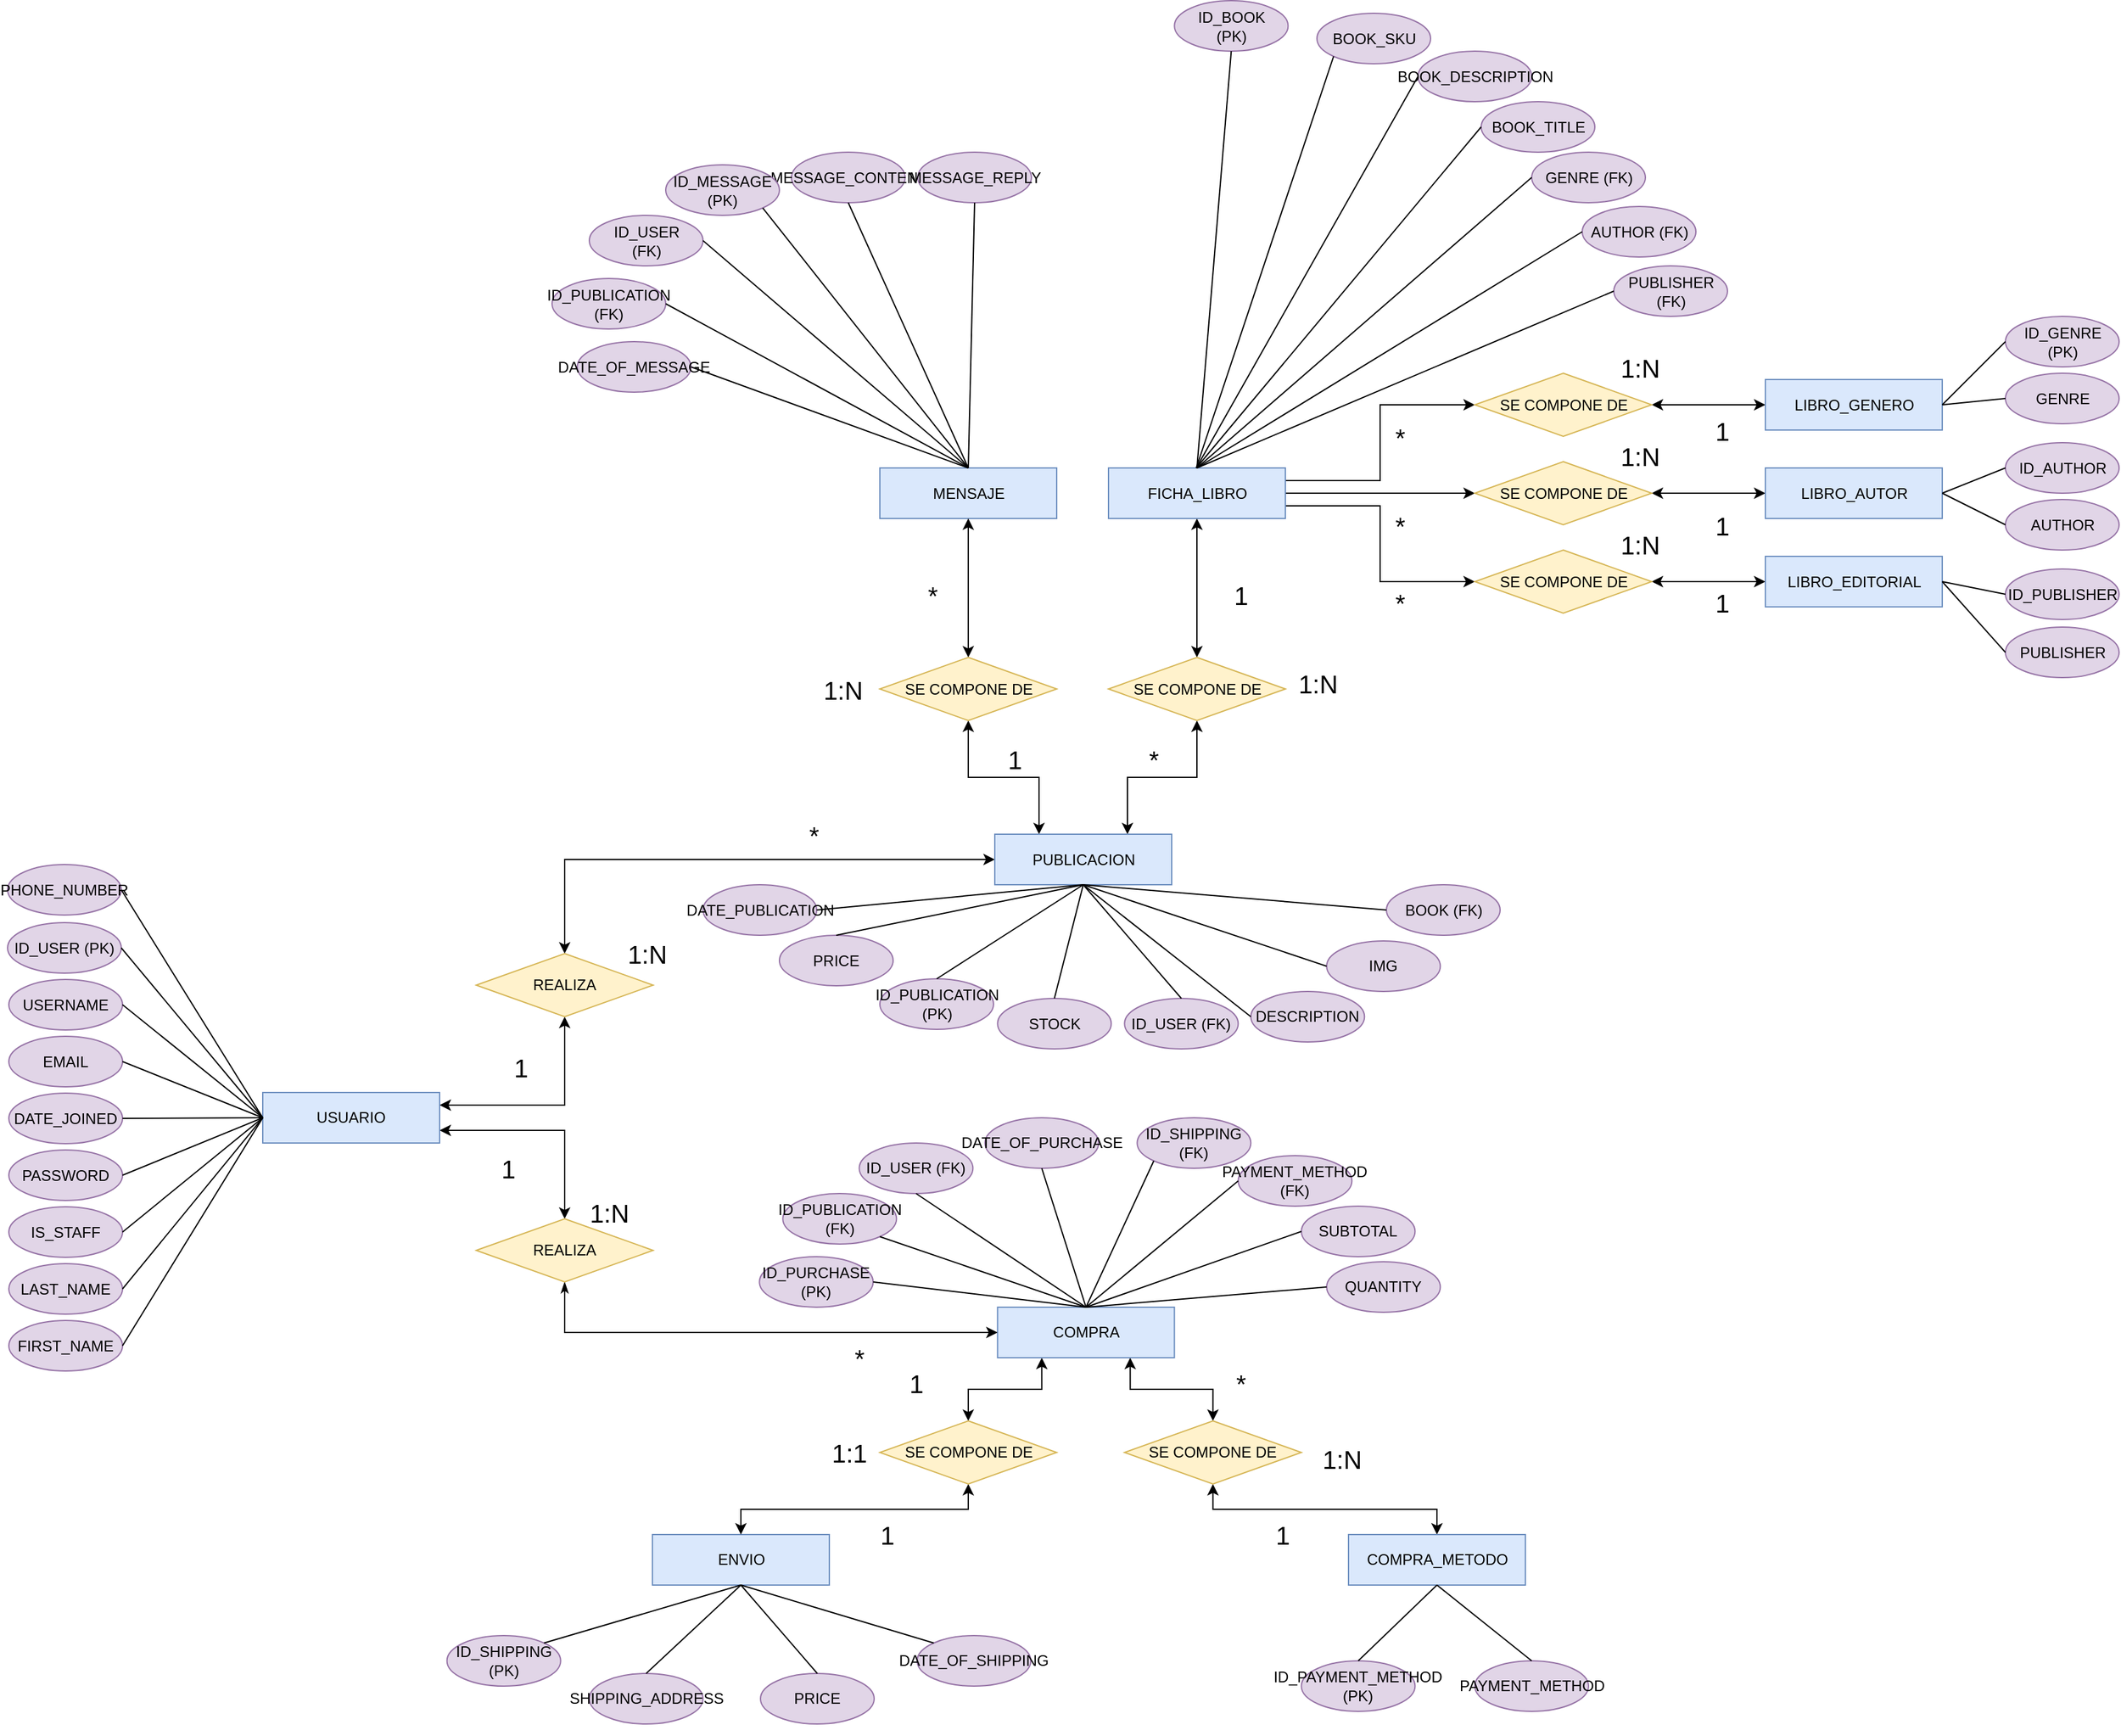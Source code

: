 <mxfile version="22.0.4" type="device">
  <diagram id="R2lEEEUBdFMjLlhIrx00" name="Page-1">
    <mxGraphModel dx="1434" dy="1868" grid="1" gridSize="10" guides="1" tooltips="1" connect="1" arrows="1" fold="1" page="1" pageScale="1" pageWidth="850" pageHeight="1100" math="0" shadow="0" extFonts="Permanent Marker^https://fonts.googleapis.com/css?family=Permanent+Marker">
      <root>
        <mxCell id="0" />
        <mxCell id="1" parent="0" />
        <mxCell id="v8aYDQcuzWpAuii8lj9a-3" style="rounded=0;orthogonalLoop=1;jettySize=auto;html=1;exitX=1;exitY=0.25;exitDx=0;exitDy=0;entryX=0.5;entryY=1;entryDx=0;entryDy=0;edgeStyle=orthogonalEdgeStyle;startArrow=classic;startFill=1;" parent="1" source="RILJoQEWwzmWJmmzdWhP-11" target="RILJoQEWwzmWJmmzdWhP-18" edge="1">
          <mxGeometry relative="1" as="geometry" />
        </mxCell>
        <mxCell id="v8aYDQcuzWpAuii8lj9a-4" style="edgeStyle=orthogonalEdgeStyle;rounded=0;orthogonalLoop=1;jettySize=auto;html=1;exitX=1;exitY=0.75;exitDx=0;exitDy=0;entryX=0.5;entryY=0;entryDx=0;entryDy=0;startArrow=classic;startFill=1;" parent="1" source="RILJoQEWwzmWJmmzdWhP-11" target="v8aYDQcuzWpAuii8lj9a-1" edge="1">
          <mxGeometry relative="1" as="geometry" />
        </mxCell>
        <mxCell id="RILJoQEWwzmWJmmzdWhP-11" value="USUARIO" style="rounded=0;whiteSpace=wrap;html=1;fillColor=#dae8fc;strokeColor=#6c8ebf;" parent="1" vertex="1">
          <mxGeometry x="231" y="360" width="140" height="40" as="geometry" />
        </mxCell>
        <mxCell id="v8aYDQcuzWpAuii8lj9a-5" style="edgeStyle=orthogonalEdgeStyle;orthogonalLoop=1;jettySize=auto;html=1;exitX=0.5;exitY=0;exitDx=0;exitDy=0;entryX=0;entryY=0.5;entryDx=0;entryDy=0;startArrow=classic;startFill=1;strokeColor=default;rounded=0;" parent="1" source="RILJoQEWwzmWJmmzdWhP-18" target="I1S-UfA_8mbZQqfXlzqB-15" edge="1">
          <mxGeometry relative="1" as="geometry" />
        </mxCell>
        <mxCell id="RILJoQEWwzmWJmmzdWhP-18" value="REALIZA" style="rhombus;whiteSpace=wrap;html=1;fillColor=#fff2cc;strokeColor=#d6b656;" parent="1" vertex="1">
          <mxGeometry x="400" y="250" width="140" height="50" as="geometry" />
        </mxCell>
        <mxCell id="RILJoQEWwzmWJmmzdWhP-20" value="ID_USER (PK)" style="ellipse;whiteSpace=wrap;html=1;fillColor=#e1d5e7;strokeColor=#9673a6;" parent="1" vertex="1">
          <mxGeometry x="29" y="225.5" width="90" height="40" as="geometry" />
        </mxCell>
        <mxCell id="RILJoQEWwzmWJmmzdWhP-22" value="USERNAME" style="ellipse;whiteSpace=wrap;html=1;fillColor=#e1d5e7;strokeColor=#9673a6;" parent="1" vertex="1">
          <mxGeometry x="30" y="270.5" width="90" height="40" as="geometry" />
        </mxCell>
        <mxCell id="I1S-UfA_8mbZQqfXlzqB-1" value="EMAIL" style="ellipse;whiteSpace=wrap;html=1;fillColor=#e1d5e7;strokeColor=#9673a6;" parent="1" vertex="1">
          <mxGeometry x="30" y="315.5" width="90" height="40" as="geometry" />
        </mxCell>
        <mxCell id="I1S-UfA_8mbZQqfXlzqB-2" value="PASSWORD" style="ellipse;whiteSpace=wrap;html=1;fillColor=#e1d5e7;strokeColor=#9673a6;" parent="1" vertex="1">
          <mxGeometry x="30" y="405.5" width="90" height="40" as="geometry" />
        </mxCell>
        <mxCell id="I1S-UfA_8mbZQqfXlzqB-3" value="FIRST_NAME" style="ellipse;whiteSpace=wrap;html=1;fillColor=#e1d5e7;strokeColor=#9673a6;" parent="1" vertex="1">
          <mxGeometry x="30" y="540.5" width="90" height="40" as="geometry" />
        </mxCell>
        <mxCell id="I1S-UfA_8mbZQqfXlzqB-4" value="LAST_NAME" style="ellipse;whiteSpace=wrap;html=1;fillColor=#e1d5e7;strokeColor=#9673a6;" parent="1" vertex="1">
          <mxGeometry x="30" y="495.5" width="90" height="40" as="geometry" />
        </mxCell>
        <mxCell id="I1S-UfA_8mbZQqfXlzqB-5" value="IS_STAFF" style="ellipse;whiteSpace=wrap;html=1;fillColor=#e1d5e7;strokeColor=#9673a6;" parent="1" vertex="1">
          <mxGeometry x="30" y="450.5" width="90" height="40" as="geometry" />
        </mxCell>
        <mxCell id="I1S-UfA_8mbZQqfXlzqB-6" value="DATE_JOINED" style="ellipse;whiteSpace=wrap;html=1;fillColor=#e1d5e7;strokeColor=#9673a6;" parent="1" vertex="1">
          <mxGeometry x="30" y="360.5" width="90" height="40" as="geometry" />
        </mxCell>
        <mxCell id="I1S-UfA_8mbZQqfXlzqB-7" value="" style="endArrow=none;html=1;rounded=0;exitX=1;exitY=0.5;exitDx=0;exitDy=0;" parent="1" source="RILJoQEWwzmWJmmzdWhP-20" edge="1">
          <mxGeometry width="50" height="50" relative="1" as="geometry">
            <mxPoint x="181" y="430" as="sourcePoint" />
            <mxPoint x="231" y="380" as="targetPoint" />
          </mxGeometry>
        </mxCell>
        <mxCell id="I1S-UfA_8mbZQqfXlzqB-8" value="" style="endArrow=none;html=1;rounded=0;exitX=1;exitY=0.5;exitDx=0;exitDy=0;entryX=0;entryY=0.5;entryDx=0;entryDy=0;" parent="1" source="RILJoQEWwzmWJmmzdWhP-22" target="RILJoQEWwzmWJmmzdWhP-11" edge="1">
          <mxGeometry width="50" height="50" relative="1" as="geometry">
            <mxPoint x="130" y="240" as="sourcePoint" />
            <mxPoint x="241" y="390" as="targetPoint" />
          </mxGeometry>
        </mxCell>
        <mxCell id="I1S-UfA_8mbZQqfXlzqB-9" value="" style="endArrow=none;html=1;rounded=0;exitX=1;exitY=0.5;exitDx=0;exitDy=0;entryX=0;entryY=0.5;entryDx=0;entryDy=0;" parent="1" source="I1S-UfA_8mbZQqfXlzqB-1" target="RILJoQEWwzmWJmmzdWhP-11" edge="1">
          <mxGeometry width="50" height="50" relative="1" as="geometry">
            <mxPoint x="140" y="250" as="sourcePoint" />
            <mxPoint x="251" y="400" as="targetPoint" />
          </mxGeometry>
        </mxCell>
        <mxCell id="I1S-UfA_8mbZQqfXlzqB-10" value="" style="endArrow=none;html=1;rounded=0;exitX=1;exitY=0.5;exitDx=0;exitDy=0;entryX=0;entryY=0.5;entryDx=0;entryDy=0;" parent="1" source="I1S-UfA_8mbZQqfXlzqB-6" target="RILJoQEWwzmWJmmzdWhP-11" edge="1">
          <mxGeometry width="50" height="50" relative="1" as="geometry">
            <mxPoint x="150" y="260" as="sourcePoint" />
            <mxPoint x="261" y="410" as="targetPoint" />
          </mxGeometry>
        </mxCell>
        <mxCell id="I1S-UfA_8mbZQqfXlzqB-11" value="" style="endArrow=none;html=1;rounded=0;exitX=1;exitY=0.5;exitDx=0;exitDy=0;entryX=0;entryY=0.5;entryDx=0;entryDy=0;" parent="1" source="I1S-UfA_8mbZQqfXlzqB-2" target="RILJoQEWwzmWJmmzdWhP-11" edge="1">
          <mxGeometry width="50" height="50" relative="1" as="geometry">
            <mxPoint x="160" y="270" as="sourcePoint" />
            <mxPoint x="271" y="420" as="targetPoint" />
          </mxGeometry>
        </mxCell>
        <mxCell id="I1S-UfA_8mbZQqfXlzqB-12" value="" style="endArrow=none;html=1;rounded=0;exitX=1;exitY=0.5;exitDx=0;exitDy=0;entryX=0;entryY=0.5;entryDx=0;entryDy=0;" parent="1" source="I1S-UfA_8mbZQqfXlzqB-5" target="RILJoQEWwzmWJmmzdWhP-11" edge="1">
          <mxGeometry width="50" height="50" relative="1" as="geometry">
            <mxPoint x="170" y="280" as="sourcePoint" />
            <mxPoint x="281" y="430" as="targetPoint" />
          </mxGeometry>
        </mxCell>
        <mxCell id="I1S-UfA_8mbZQqfXlzqB-13" value="" style="endArrow=none;html=1;rounded=0;exitX=1;exitY=0.5;exitDx=0;exitDy=0;entryX=0;entryY=0.5;entryDx=0;entryDy=0;" parent="1" source="I1S-UfA_8mbZQqfXlzqB-4" target="RILJoQEWwzmWJmmzdWhP-11" edge="1">
          <mxGeometry width="50" height="50" relative="1" as="geometry">
            <mxPoint x="180" y="290" as="sourcePoint" />
            <mxPoint x="291" y="440" as="targetPoint" />
          </mxGeometry>
        </mxCell>
        <mxCell id="I1S-UfA_8mbZQqfXlzqB-14" value="" style="endArrow=none;html=1;rounded=0;exitX=1;exitY=0.5;exitDx=0;exitDy=0;entryX=0;entryY=0.5;entryDx=0;entryDy=0;" parent="1" source="I1S-UfA_8mbZQqfXlzqB-3" target="RILJoQEWwzmWJmmzdWhP-11" edge="1">
          <mxGeometry width="50" height="50" relative="1" as="geometry">
            <mxPoint x="190" y="300" as="sourcePoint" />
            <mxPoint x="301" y="450" as="targetPoint" />
          </mxGeometry>
        </mxCell>
        <mxCell id="v8aYDQcuzWpAuii8lj9a-11" style="edgeStyle=orthogonalEdgeStyle;rounded=0;orthogonalLoop=1;jettySize=auto;html=1;exitX=0.25;exitY=0;exitDx=0;exitDy=0;entryX=0.5;entryY=1;entryDx=0;entryDy=0;startArrow=classic;startFill=1;" parent="1" source="I1S-UfA_8mbZQqfXlzqB-15" target="I1S-UfA_8mbZQqfXlzqB-38" edge="1">
          <mxGeometry relative="1" as="geometry" />
        </mxCell>
        <mxCell id="v8aYDQcuzWpAuii8lj9a-12" style="edgeStyle=orthogonalEdgeStyle;rounded=0;orthogonalLoop=1;jettySize=auto;html=1;exitX=0.75;exitY=0;exitDx=0;exitDy=0;entryX=0.5;entryY=1;entryDx=0;entryDy=0;endArrow=classic;endFill=1;startArrow=classic;startFill=1;" parent="1" source="I1S-UfA_8mbZQqfXlzqB-15" target="v8aYDQcuzWpAuii8lj9a-10" edge="1">
          <mxGeometry relative="1" as="geometry" />
        </mxCell>
        <mxCell id="I1S-UfA_8mbZQqfXlzqB-15" value="PUBLICACION" style="rounded=0;whiteSpace=wrap;html=1;fillColor=#dae8fc;strokeColor=#6c8ebf;" parent="1" vertex="1">
          <mxGeometry x="810.5" y="155.5" width="140" height="40" as="geometry" />
        </mxCell>
        <mxCell id="I1S-UfA_8mbZQqfXlzqB-16" value="ID_PUBLICATION (PK)" style="ellipse;whiteSpace=wrap;html=1;fillColor=#e1d5e7;strokeColor=#9673a6;" parent="1" vertex="1">
          <mxGeometry x="719.5" y="270" width="90" height="40" as="geometry" />
        </mxCell>
        <mxCell id="I1S-UfA_8mbZQqfXlzqB-17" value="BOOK_DESCRIPTION" style="ellipse;whiteSpace=wrap;html=1;fillColor=#e1d5e7;strokeColor=#9673a6;" parent="1" vertex="1">
          <mxGeometry x="1145.5" y="-464.5" width="90" height="40" as="geometry" />
        </mxCell>
        <mxCell id="I1S-UfA_8mbZQqfXlzqB-21" value="DESCRIPTION" style="ellipse;whiteSpace=wrap;html=1;fillColor=#e1d5e7;strokeColor=#9673a6;" parent="1" vertex="1">
          <mxGeometry x="1013.18" y="280" width="90" height="40" as="geometry" />
        </mxCell>
        <mxCell id="I1S-UfA_8mbZQqfXlzqB-22" value="BOOK_TITLE" style="ellipse;whiteSpace=wrap;html=1;fillColor=#e1d5e7;strokeColor=#9673a6;" parent="1" vertex="1">
          <mxGeometry x="1195.5" y="-424.5" width="90" height="40" as="geometry" />
        </mxCell>
        <mxCell id="I1S-UfA_8mbZQqfXlzqB-24" value="DATE_PUBLICATION" style="ellipse;whiteSpace=wrap;html=1;fillColor=#e1d5e7;strokeColor=#9673a6;" parent="1" vertex="1">
          <mxGeometry x="579.5" y="195.5" width="90" height="40" as="geometry" />
        </mxCell>
        <mxCell id="I1S-UfA_8mbZQqfXlzqB-25" value="PRICE" style="ellipse;whiteSpace=wrap;html=1;fillColor=#e1d5e7;strokeColor=#9673a6;" parent="1" vertex="1">
          <mxGeometry x="640" y="235.5" width="90" height="40" as="geometry" />
        </mxCell>
        <mxCell id="I1S-UfA_8mbZQqfXlzqB-28" value="ID_USER (FK)" style="ellipse;whiteSpace=wrap;html=1;fillColor=#e1d5e7;strokeColor=#9673a6;" parent="1" vertex="1">
          <mxGeometry x="913.18" y="285.5" width="90" height="40" as="geometry" />
        </mxCell>
        <mxCell id="I1S-UfA_8mbZQqfXlzqB-30" value="MENSAJE" style="rounded=0;whiteSpace=wrap;html=1;fillColor=#dae8fc;strokeColor=#6c8ebf;" parent="1" vertex="1">
          <mxGeometry x="719.5" y="-134.5" width="140" height="40" as="geometry" />
        </mxCell>
        <mxCell id="I1S-UfA_8mbZQqfXlzqB-31" value="ID_PUBLICATION (FK)" style="ellipse;whiteSpace=wrap;html=1;fillColor=#e1d5e7;strokeColor=#9673a6;" parent="1" vertex="1">
          <mxGeometry x="460" y="-284.5" width="90" height="40" as="geometry" />
        </mxCell>
        <mxCell id="I1S-UfA_8mbZQqfXlzqB-33" value="MESSAGE_CONTENT" style="ellipse;whiteSpace=wrap;html=1;fillColor=#e1d5e7;strokeColor=#9673a6;" parent="1" vertex="1">
          <mxGeometry x="649.5" y="-384.5" width="90" height="40" as="geometry" />
        </mxCell>
        <mxCell id="I1S-UfA_8mbZQqfXlzqB-34" value="DATE_OF_MESSAGE" style="ellipse;whiteSpace=wrap;html=1;fillColor=#e1d5e7;strokeColor=#9673a6;" parent="1" vertex="1">
          <mxGeometry x="480" y="-234.5" width="90" height="40" as="geometry" />
        </mxCell>
        <mxCell id="I1S-UfA_8mbZQqfXlzqB-35" value="MESSAGE_REPLY" style="ellipse;whiteSpace=wrap;html=1;fillColor=#e1d5e7;strokeColor=#9673a6;" parent="1" vertex="1">
          <mxGeometry x="749.5" y="-384.5" width="90" height="40" as="geometry" />
        </mxCell>
        <mxCell id="v8aYDQcuzWpAuii8lj9a-14" style="edgeStyle=orthogonalEdgeStyle;rounded=0;orthogonalLoop=1;jettySize=auto;html=1;exitX=0.5;exitY=0;exitDx=0;exitDy=0;entryX=0.5;entryY=1;entryDx=0;entryDy=0;startArrow=classic;startFill=1;" parent="1" source="I1S-UfA_8mbZQqfXlzqB-38" target="I1S-UfA_8mbZQqfXlzqB-30" edge="1">
          <mxGeometry relative="1" as="geometry" />
        </mxCell>
        <mxCell id="I1S-UfA_8mbZQqfXlzqB-38" value="SE COMPONE DE" style="rhombus;whiteSpace=wrap;html=1;fillColor=#fff2cc;strokeColor=#d6b656;" parent="1" vertex="1">
          <mxGeometry x="719.5" y="15.5" width="140" height="50" as="geometry" />
        </mxCell>
        <mxCell id="I1S-UfA_8mbZQqfXlzqB-42" value="&lt;font style=&quot;font-size: 20px;&quot;&gt;1&lt;/font&gt;" style="text;html=1;align=center;verticalAlign=middle;resizable=0;points=[];autosize=1;strokeColor=none;fillColor=none;" parent="1" vertex="1">
          <mxGeometry x="410" y="400" width="30" height="40" as="geometry" />
        </mxCell>
        <mxCell id="z2t-uiW_qvNyzI8gylco-3" style="edgeStyle=orthogonalEdgeStyle;rounded=0;orthogonalLoop=1;jettySize=auto;html=1;exitX=0.25;exitY=1;exitDx=0;exitDy=0;entryX=0.5;entryY=0;entryDx=0;entryDy=0;startArrow=classic;startFill=1;" parent="1" source="I1S-UfA_8mbZQqfXlzqB-56" target="I1S-UfA_8mbZQqfXlzqB-99" edge="1">
          <mxGeometry relative="1" as="geometry" />
        </mxCell>
        <mxCell id="z2t-uiW_qvNyzI8gylco-6" style="edgeStyle=orthogonalEdgeStyle;rounded=0;orthogonalLoop=1;jettySize=auto;html=1;exitX=0.75;exitY=1;exitDx=0;exitDy=0;entryX=0.5;entryY=0;entryDx=0;entryDy=0;startArrow=classic;startFill=1;" parent="1" source="I1S-UfA_8mbZQqfXlzqB-56" target="z2t-uiW_qvNyzI8gylco-4" edge="1">
          <mxGeometry relative="1" as="geometry" />
        </mxCell>
        <mxCell id="I1S-UfA_8mbZQqfXlzqB-56" value="COMPRA" style="rounded=0;whiteSpace=wrap;html=1;fillColor=#dae8fc;strokeColor=#6c8ebf;" parent="1" vertex="1">
          <mxGeometry x="812.68" y="530" width="140" height="40" as="geometry" />
        </mxCell>
        <mxCell id="I1S-UfA_8mbZQqfXlzqB-71" value="&lt;font style=&quot;font-size: 20px;&quot;&gt;*&lt;/font&gt;" style="text;html=1;align=center;verticalAlign=middle;resizable=0;points=[];autosize=1;strokeColor=none;fillColor=none;" parent="1" vertex="1">
          <mxGeometry x="651.5" y="135.5" width="30" height="40" as="geometry" />
        </mxCell>
        <mxCell id="I1S-UfA_8mbZQqfXlzqB-74" value="" style="endArrow=none;html=1;rounded=0;entryX=1;entryY=0.5;entryDx=0;entryDy=0;" parent="1" target="I1S-UfA_8mbZQqfXlzqB-24" edge="1">
          <mxGeometry width="50" height="50" relative="1" as="geometry">
            <mxPoint x="880.5" y="195.5" as="sourcePoint" />
            <mxPoint x="710.5" y="305.5" as="targetPoint" />
          </mxGeometry>
        </mxCell>
        <mxCell id="I1S-UfA_8mbZQqfXlzqB-78" value="" style="endArrow=none;html=1;rounded=0;entryX=0.5;entryY=0;entryDx=0;entryDy=0;exitX=0.5;exitY=1;exitDx=0;exitDy=0;" parent="1" source="I1S-UfA_8mbZQqfXlzqB-15" target="I1S-UfA_8mbZQqfXlzqB-16" edge="1">
          <mxGeometry width="50" height="50" relative="1" as="geometry">
            <mxPoint x="890.5" y="205.5" as="sourcePoint" />
            <mxPoint x="745.5" y="445.5" as="targetPoint" />
          </mxGeometry>
        </mxCell>
        <mxCell id="I1S-UfA_8mbZQqfXlzqB-79" value="" style="endArrow=none;html=1;rounded=0;entryX=0.5;entryY=0;entryDx=0;entryDy=0;exitX=0.5;exitY=1;exitDx=0;exitDy=0;" parent="1" source="I1S-UfA_8mbZQqfXlzqB-15" target="I1S-UfA_8mbZQqfXlzqB-28" edge="1">
          <mxGeometry width="50" height="50" relative="1" as="geometry">
            <mxPoint x="890.5" y="205.5" as="sourcePoint" />
            <mxPoint x="845.5" y="465.5" as="targetPoint" />
          </mxGeometry>
        </mxCell>
        <mxCell id="I1S-UfA_8mbZQqfXlzqB-84" value="" style="endArrow=none;html=1;rounded=0;entryX=0;entryY=0.5;entryDx=0;entryDy=0;exitX=0.5;exitY=1;exitDx=0;exitDy=0;" parent="1" source="I1S-UfA_8mbZQqfXlzqB-15" target="I1S-UfA_8mbZQqfXlzqB-21" edge="1">
          <mxGeometry width="50" height="50" relative="1" as="geometry">
            <mxPoint x="890.5" y="205.5" as="sourcePoint" />
            <mxPoint x="1020.5" y="280.5" as="targetPoint" />
          </mxGeometry>
        </mxCell>
        <mxCell id="I1S-UfA_8mbZQqfXlzqB-85" value="ID_PUBLICATION (FK)" style="ellipse;whiteSpace=wrap;html=1;fillColor=#e1d5e7;strokeColor=#9673a6;" parent="1" vertex="1">
          <mxGeometry x="642.68" y="440" width="90" height="40" as="geometry" />
        </mxCell>
        <mxCell id="I1S-UfA_8mbZQqfXlzqB-86" value="ID_PURCHASE (PK)" style="ellipse;whiteSpace=wrap;html=1;fillColor=#e1d5e7;strokeColor=#9673a6;" parent="1" vertex="1">
          <mxGeometry x="624.18" y="490" width="90" height="40" as="geometry" />
        </mxCell>
        <mxCell id="I1S-UfA_8mbZQqfXlzqB-87" value="DATE_OF_PURCHASE" style="ellipse;whiteSpace=wrap;html=1;fillColor=#e1d5e7;strokeColor=#9673a6;" parent="1" vertex="1">
          <mxGeometry x="802.68" y="380" width="90" height="40" as="geometry" />
        </mxCell>
        <mxCell id="I1S-UfA_8mbZQqfXlzqB-88" value="ID_USER (FK)" style="ellipse;whiteSpace=wrap;html=1;fillColor=#e1d5e7;strokeColor=#9673a6;" parent="1" vertex="1">
          <mxGeometry x="703.18" y="400" width="90" height="40" as="geometry" />
        </mxCell>
        <mxCell id="I1S-UfA_8mbZQqfXlzqB-91" value="ID_SHIPPING&lt;br&gt;(FK)" style="ellipse;whiteSpace=wrap;html=1;fillColor=#e1d5e7;strokeColor=#9673a6;" parent="1" vertex="1">
          <mxGeometry x="923.18" y="380" width="90" height="40" as="geometry" />
        </mxCell>
        <mxCell id="I1S-UfA_8mbZQqfXlzqB-93" value="ENVIO" style="rounded=0;whiteSpace=wrap;html=1;fillColor=#dae8fc;strokeColor=#6c8ebf;" parent="1" vertex="1">
          <mxGeometry x="539.5" y="710" width="140" height="40" as="geometry" />
        </mxCell>
        <mxCell id="I1S-UfA_8mbZQqfXlzqB-94" value="ID_SHIPPING (PK)" style="ellipse;whiteSpace=wrap;html=1;fillColor=#e1d5e7;strokeColor=#9673a6;" parent="1" vertex="1">
          <mxGeometry x="376.82" y="790" width="90" height="40" as="geometry" />
        </mxCell>
        <mxCell id="I1S-UfA_8mbZQqfXlzqB-96" value="SHIPPING_ADDRESS" style="ellipse;whiteSpace=wrap;html=1;fillColor=#e1d5e7;strokeColor=#9673a6;" parent="1" vertex="1">
          <mxGeometry x="489.5" y="820" width="90" height="40" as="geometry" />
        </mxCell>
        <mxCell id="I1S-UfA_8mbZQqfXlzqB-97" value="PRICE" style="ellipse;whiteSpace=wrap;html=1;fillColor=#e1d5e7;strokeColor=#9673a6;" parent="1" vertex="1">
          <mxGeometry x="625" y="820" width="90" height="40" as="geometry" />
        </mxCell>
        <mxCell id="I1S-UfA_8mbZQqfXlzqB-98" style="edgeStyle=orthogonalEdgeStyle;rounded=0;orthogonalLoop=1;jettySize=auto;html=1;exitX=0.5;exitY=1;exitDx=0;exitDy=0;" parent="1" source="I1S-UfA_8mbZQqfXlzqB-96" target="I1S-UfA_8mbZQqfXlzqB-96" edge="1">
          <mxGeometry relative="1" as="geometry" />
        </mxCell>
        <mxCell id="z2t-uiW_qvNyzI8gylco-8" style="edgeStyle=orthogonalEdgeStyle;rounded=0;orthogonalLoop=1;jettySize=auto;html=1;exitX=0.5;exitY=1;exitDx=0;exitDy=0;entryX=0.5;entryY=0;entryDx=0;entryDy=0;startArrow=classic;startFill=1;" parent="1" source="I1S-UfA_8mbZQqfXlzqB-99" target="I1S-UfA_8mbZQqfXlzqB-93" edge="1">
          <mxGeometry relative="1" as="geometry" />
        </mxCell>
        <mxCell id="I1S-UfA_8mbZQqfXlzqB-99" value="SE COMPONE DE" style="rhombus;whiteSpace=wrap;html=1;fillColor=#fff2cc;strokeColor=#d6b656;" parent="1" vertex="1">
          <mxGeometry x="719.5" y="620" width="140" height="50" as="geometry" />
        </mxCell>
        <mxCell id="I1S-UfA_8mbZQqfXlzqB-106" value="&lt;font style=&quot;font-size: 20px;&quot;&gt;*&lt;/font&gt;" style="text;html=1;align=center;verticalAlign=middle;resizable=0;points=[];autosize=1;strokeColor=none;fillColor=none;" parent="1" vertex="1">
          <mxGeometry x="687.68" y="550" width="30" height="40" as="geometry" />
        </mxCell>
        <mxCell id="I1S-UfA_8mbZQqfXlzqB-107" value="&lt;font style=&quot;font-size: 20px;&quot;&gt;1&lt;/font&gt;" style="text;html=1;align=center;verticalAlign=middle;resizable=0;points=[];autosize=1;strokeColor=none;fillColor=none;" parent="1" vertex="1">
          <mxGeometry x="733.18" y="570" width="30" height="40" as="geometry" />
        </mxCell>
        <mxCell id="I1S-UfA_8mbZQqfXlzqB-108" value="&lt;font style=&quot;font-size: 20px;&quot;&gt;1&lt;/font&gt;" style="text;html=1;align=center;verticalAlign=middle;resizable=0;points=[];autosize=1;strokeColor=none;fillColor=none;" parent="1" vertex="1">
          <mxGeometry x="709.5" y="690" width="30" height="40" as="geometry" />
        </mxCell>
        <mxCell id="I1S-UfA_8mbZQqfXlzqB-109" value="" style="endArrow=none;html=1;rounded=0;entryX=0.5;entryY=0;entryDx=0;entryDy=0;exitX=1;exitY=1;exitDx=0;exitDy=0;" parent="1" source="I1S-UfA_8mbZQqfXlzqB-85" target="I1S-UfA_8mbZQqfXlzqB-56" edge="1">
          <mxGeometry width="50" height="50" relative="1" as="geometry">
            <mxPoint x="712.68" y="710" as="sourcePoint" />
            <mxPoint x="892.68" y="670" as="targetPoint" />
          </mxGeometry>
        </mxCell>
        <mxCell id="I1S-UfA_8mbZQqfXlzqB-110" value="" style="endArrow=none;html=1;rounded=0;entryX=0.5;entryY=0;entryDx=0;entryDy=0;exitX=1;exitY=0.5;exitDx=0;exitDy=0;" parent="1" source="I1S-UfA_8mbZQqfXlzqB-86" target="I1S-UfA_8mbZQqfXlzqB-56" edge="1">
          <mxGeometry width="50" height="50" relative="1" as="geometry">
            <mxPoint x="742.68" y="450" as="sourcePoint" />
            <mxPoint x="892.68" y="540" as="targetPoint" />
          </mxGeometry>
        </mxCell>
        <mxCell id="I1S-UfA_8mbZQqfXlzqB-111" value="" style="endArrow=none;html=1;rounded=0;entryX=0.5;entryY=0;entryDx=0;entryDy=0;exitX=0.5;exitY=1;exitDx=0;exitDy=0;" parent="1" source="I1S-UfA_8mbZQqfXlzqB-88" target="I1S-UfA_8mbZQqfXlzqB-56" edge="1">
          <mxGeometry width="50" height="50" relative="1" as="geometry">
            <mxPoint x="753.68" y="400" as="sourcePoint" />
            <mxPoint x="892.68" y="540" as="targetPoint" />
          </mxGeometry>
        </mxCell>
        <mxCell id="I1S-UfA_8mbZQqfXlzqB-112" value="" style="endArrow=none;html=1;rounded=0;entryX=0.5;entryY=0;entryDx=0;entryDy=0;exitX=0.5;exitY=1;exitDx=0;exitDy=0;" parent="1" source="I1S-UfA_8mbZQqfXlzqB-87" target="I1S-UfA_8mbZQqfXlzqB-56" edge="1">
          <mxGeometry width="50" height="50" relative="1" as="geometry">
            <mxPoint x="789.68" y="369" as="sourcePoint" />
            <mxPoint x="892.68" y="540" as="targetPoint" />
          </mxGeometry>
        </mxCell>
        <mxCell id="I1S-UfA_8mbZQqfXlzqB-114" value="" style="endArrow=none;html=1;rounded=0;entryX=0.5;entryY=0;entryDx=0;entryDy=0;exitX=0;exitY=1;exitDx=0;exitDy=0;" parent="1" source="I1S-UfA_8mbZQqfXlzqB-91" target="I1S-UfA_8mbZQqfXlzqB-56" edge="1">
          <mxGeometry width="50" height="50" relative="1" as="geometry">
            <mxPoint x="967.68" y="340" as="sourcePoint" />
            <mxPoint x="892.68" y="540" as="targetPoint" />
          </mxGeometry>
        </mxCell>
        <mxCell id="GzwfzTAWHC4oBi72npxO-4" value="&lt;font style=&quot;font-size: 20px;&quot;&gt;1:N&lt;/font&gt;" style="text;html=1;align=center;verticalAlign=middle;resizable=0;points=[];autosize=1;strokeColor=none;fillColor=none;" parent="1" vertex="1">
          <mxGeometry x="510" y="230" width="50" height="40" as="geometry" />
        </mxCell>
        <mxCell id="GzwfzTAWHC4oBi72npxO-5" value="&lt;font style=&quot;font-size: 20px;&quot;&gt;1:N&lt;/font&gt;" style="text;html=1;align=center;verticalAlign=middle;resizable=0;points=[];autosize=1;strokeColor=none;fillColor=none;" parent="1" vertex="1">
          <mxGeometry x="479.5" y="435" width="50" height="40" as="geometry" />
        </mxCell>
        <mxCell id="GzwfzTAWHC4oBi72npxO-7" value="&lt;font style=&quot;font-size: 20px;&quot;&gt;1:1&lt;/font&gt;" style="text;html=1;align=center;verticalAlign=middle;resizable=0;points=[];autosize=1;strokeColor=none;fillColor=none;" parent="1" vertex="1">
          <mxGeometry x="669.5" y="625" width="50" height="40" as="geometry" />
        </mxCell>
        <mxCell id="GzwfzTAWHC4oBi72npxO-8" value="STOCK" style="ellipse;whiteSpace=wrap;html=1;fillColor=#e1d5e7;strokeColor=#9673a6;" parent="1" vertex="1">
          <mxGeometry x="812.68" y="285.5" width="90" height="40" as="geometry" />
        </mxCell>
        <mxCell id="GzwfzTAWHC4oBi72npxO-9" value="" style="endArrow=none;html=1;rounded=0;entryX=0.5;entryY=0;entryDx=0;entryDy=0;exitX=0.5;exitY=1;exitDx=0;exitDy=0;" parent="1" source="I1S-UfA_8mbZQqfXlzqB-15" target="GzwfzTAWHC4oBi72npxO-8" edge="1">
          <mxGeometry width="50" height="50" relative="1" as="geometry">
            <mxPoint x="890.5" y="205.5" as="sourcePoint" />
            <mxPoint x="800.5" y="455.5" as="targetPoint" />
          </mxGeometry>
        </mxCell>
        <mxCell id="GzwfzTAWHC4oBi72npxO-11" value="" style="endArrow=none;html=1;rounded=0;entryX=0.5;entryY=0;entryDx=0;entryDy=0;" parent="1" target="I1S-UfA_8mbZQqfXlzqB-25" edge="1">
          <mxGeometry width="50" height="50" relative="1" as="geometry">
            <mxPoint x="880.5" y="195.5" as="sourcePoint" />
            <mxPoint x="682.5" y="396.5" as="targetPoint" />
          </mxGeometry>
        </mxCell>
        <mxCell id="GzwfzTAWHC4oBi72npxO-12" value="DATE_OF_SHIPPING" style="ellipse;whiteSpace=wrap;html=1;fillColor=#e1d5e7;strokeColor=#9673a6;" parent="1" vertex="1">
          <mxGeometry x="749" y="790" width="90" height="40" as="geometry" />
        </mxCell>
        <mxCell id="GzwfzTAWHC4oBi72npxO-13" value="" style="endArrow=none;html=1;rounded=0;entryX=0.5;entryY=1;entryDx=0;entryDy=0;exitX=1;exitY=0;exitDx=0;exitDy=0;" parent="1" source="I1S-UfA_8mbZQqfXlzqB-94" target="I1S-UfA_8mbZQqfXlzqB-93" edge="1">
          <mxGeometry width="50" height="50" relative="1" as="geometry">
            <mxPoint x="456.82" y="795.858" as="sourcePoint" />
            <mxPoint x="799.5" y="680" as="targetPoint" />
          </mxGeometry>
        </mxCell>
        <mxCell id="GzwfzTAWHC4oBi72npxO-15" value="" style="endArrow=none;html=1;rounded=0;exitX=0.5;exitY=0;exitDx=0;exitDy=0;" parent="1" source="I1S-UfA_8mbZQqfXlzqB-96" edge="1">
          <mxGeometry width="50" height="50" relative="1" as="geometry">
            <mxPoint x="516.5" y="840" as="sourcePoint" />
            <mxPoint x="609.5" y="750" as="targetPoint" />
          </mxGeometry>
        </mxCell>
        <mxCell id="GzwfzTAWHC4oBi72npxO-16" value="" style="endArrow=none;html=1;rounded=0;exitX=0.5;exitY=0;exitDx=0;exitDy=0;entryX=0.5;entryY=1;entryDx=0;entryDy=0;" parent="1" source="I1S-UfA_8mbZQqfXlzqB-97" target="I1S-UfA_8mbZQqfXlzqB-93" edge="1">
          <mxGeometry width="50" height="50" relative="1" as="geometry">
            <mxPoint x="625.5" y="840" as="sourcePoint" />
            <mxPoint x="619.5" y="760" as="targetPoint" />
          </mxGeometry>
        </mxCell>
        <mxCell id="GzwfzTAWHC4oBi72npxO-17" value="" style="endArrow=none;html=1;rounded=0;exitX=0;exitY=0;exitDx=0;exitDy=0;entryX=0.5;entryY=1;entryDx=0;entryDy=0;" parent="1" source="GzwfzTAWHC4oBi72npxO-12" target="I1S-UfA_8mbZQqfXlzqB-93" edge="1">
          <mxGeometry width="50" height="50" relative="1" as="geometry">
            <mxPoint x="734.5" y="840" as="sourcePoint" />
            <mxPoint x="619.5" y="760" as="targetPoint" />
          </mxGeometry>
        </mxCell>
        <mxCell id="GzwfzTAWHC4oBi72npxO-19" value="ID_USER&lt;br&gt;(FK)" style="ellipse;whiteSpace=wrap;html=1;fillColor=#e1d5e7;strokeColor=#9673a6;" parent="1" vertex="1">
          <mxGeometry x="489.5" y="-334.5" width="90" height="40" as="geometry" />
        </mxCell>
        <mxCell id="GzwfzTAWHC4oBi72npxO-24" value="PAYMENT_METHOD&lt;br&gt;(FK)" style="ellipse;whiteSpace=wrap;html=1;fillColor=#e1d5e7;strokeColor=#9673a6;" parent="1" vertex="1">
          <mxGeometry x="1003.18" y="410" width="90" height="40" as="geometry" />
        </mxCell>
        <mxCell id="GzwfzTAWHC4oBi72npxO-25" value="" style="endArrow=none;html=1;rounded=0;entryX=0.5;entryY=0;entryDx=0;entryDy=0;exitX=0;exitY=0.5;exitDx=0;exitDy=0;" parent="1" source="GzwfzTAWHC4oBi72npxO-24" target="I1S-UfA_8mbZQqfXlzqB-56" edge="1">
          <mxGeometry width="50" height="50" relative="1" as="geometry">
            <mxPoint x="983.68" y="460" as="sourcePoint" />
            <mxPoint x="892.68" y="540" as="targetPoint" />
          </mxGeometry>
        </mxCell>
        <mxCell id="GzwfzTAWHC4oBi72npxO-26" value="BOOK_SKU" style="ellipse;whiteSpace=wrap;html=1;fillColor=#e1d5e7;strokeColor=#9673a6;" parent="1" vertex="1">
          <mxGeometry x="1065.5" y="-494.5" width="90" height="40" as="geometry" />
        </mxCell>
        <mxCell id="v8aYDQcuzWpAuii8lj9a-6" style="edgeStyle=orthogonalEdgeStyle;rounded=0;orthogonalLoop=1;jettySize=auto;html=1;exitX=0.5;exitY=1;exitDx=0;exitDy=0;entryX=0;entryY=0.5;entryDx=0;entryDy=0;startArrow=classicThin;startFill=1;" parent="1" source="v8aYDQcuzWpAuii8lj9a-1" target="I1S-UfA_8mbZQqfXlzqB-56" edge="1">
          <mxGeometry relative="1" as="geometry" />
        </mxCell>
        <mxCell id="v8aYDQcuzWpAuii8lj9a-1" value="REALIZA" style="rhombus;whiteSpace=wrap;html=1;fillColor=#fff2cc;strokeColor=#d6b656;" parent="1" vertex="1">
          <mxGeometry x="400" y="460" width="140" height="50" as="geometry" />
        </mxCell>
        <mxCell id="v8aYDQcuzWpAuii8lj9a-7" value="ID_MESSAGE&lt;br&gt;(PK)" style="ellipse;whiteSpace=wrap;html=1;fillColor=#e1d5e7;strokeColor=#9673a6;" parent="1" vertex="1">
          <mxGeometry x="550" y="-374.5" width="90" height="40" as="geometry" />
        </mxCell>
        <mxCell id="v8aYDQcuzWpAuii8lj9a-15" style="edgeStyle=orthogonalEdgeStyle;rounded=0;orthogonalLoop=1;jettySize=auto;html=1;exitX=0.5;exitY=0;exitDx=0;exitDy=0;entryX=0.5;entryY=1;entryDx=0;entryDy=0;startArrow=classic;startFill=1;" parent="1" source="v8aYDQcuzWpAuii8lj9a-10" target="v8aYDQcuzWpAuii8lj9a-13" edge="1">
          <mxGeometry relative="1" as="geometry" />
        </mxCell>
        <mxCell id="v8aYDQcuzWpAuii8lj9a-10" value="SE COMPONE DE" style="rhombus;whiteSpace=wrap;html=1;fillColor=#fff2cc;strokeColor=#d6b656;" parent="1" vertex="1">
          <mxGeometry x="900.5" y="15.5" width="140" height="50" as="geometry" />
        </mxCell>
        <mxCell id="sT4HITuChMw9f5yusegR-18" style="edgeStyle=orthogonalEdgeStyle;rounded=0;orthogonalLoop=1;jettySize=auto;html=1;exitX=1;exitY=0.5;exitDx=0;exitDy=0;entryX=0;entryY=0.5;entryDx=0;entryDy=0;" parent="1" source="v8aYDQcuzWpAuii8lj9a-13" target="sT4HITuChMw9f5yusegR-8" edge="1">
          <mxGeometry relative="1" as="geometry" />
        </mxCell>
        <mxCell id="sT4HITuChMw9f5yusegR-19" style="edgeStyle=orthogonalEdgeStyle;rounded=0;orthogonalLoop=1;jettySize=auto;html=1;exitX=1;exitY=0.25;exitDx=0;exitDy=0;entryX=0;entryY=0.5;entryDx=0;entryDy=0;" parent="1" source="v8aYDQcuzWpAuii8lj9a-13" target="sT4HITuChMw9f5yusegR-10" edge="1">
          <mxGeometry relative="1" as="geometry" />
        </mxCell>
        <mxCell id="sT4HITuChMw9f5yusegR-20" style="edgeStyle=orthogonalEdgeStyle;rounded=0;orthogonalLoop=1;jettySize=auto;html=1;exitX=1;exitY=0.75;exitDx=0;exitDy=0;entryX=0;entryY=0.5;entryDx=0;entryDy=0;" parent="1" source="v8aYDQcuzWpAuii8lj9a-13" target="sT4HITuChMw9f5yusegR-17" edge="1">
          <mxGeometry relative="1" as="geometry" />
        </mxCell>
        <mxCell id="v8aYDQcuzWpAuii8lj9a-13" value="FICHA_LIBRO" style="rounded=0;whiteSpace=wrap;html=1;fillColor=#dae8fc;strokeColor=#6c8ebf;" parent="1" vertex="1">
          <mxGeometry x="900.5" y="-134.5" width="140" height="40" as="geometry" />
        </mxCell>
        <mxCell id="v8aYDQcuzWpAuii8lj9a-20" value="" style="endArrow=none;html=1;rounded=0;entryX=0.5;entryY=1;entryDx=0;entryDy=0;exitX=0.5;exitY=0;exitDx=0;exitDy=0;" parent="1" source="I1S-UfA_8mbZQqfXlzqB-30" target="I1S-UfA_8mbZQqfXlzqB-35" edge="1">
          <mxGeometry width="50" height="50" relative="1" as="geometry">
            <mxPoint x="740.5" y="-164.5" as="sourcePoint" />
            <mxPoint x="790.5" y="-214.5" as="targetPoint" />
          </mxGeometry>
        </mxCell>
        <mxCell id="v8aYDQcuzWpAuii8lj9a-21" value="" style="endArrow=none;html=1;rounded=0;entryX=0.5;entryY=1;entryDx=0;entryDy=0;exitX=0.5;exitY=0;exitDx=0;exitDy=0;" parent="1" source="I1S-UfA_8mbZQqfXlzqB-30" target="I1S-UfA_8mbZQqfXlzqB-33" edge="1">
          <mxGeometry width="50" height="50" relative="1" as="geometry">
            <mxPoint x="710" y="-134.5" as="sourcePoint" />
            <mxPoint x="715" y="-344.5" as="targetPoint" />
          </mxGeometry>
        </mxCell>
        <mxCell id="v8aYDQcuzWpAuii8lj9a-22" value="" style="endArrow=none;html=1;rounded=0;entryX=1;entryY=1;entryDx=0;entryDy=0;exitX=0.5;exitY=0;exitDx=0;exitDy=0;" parent="1" source="I1S-UfA_8mbZQqfXlzqB-30" target="v8aYDQcuzWpAuii8lj9a-7" edge="1">
          <mxGeometry width="50" height="50" relative="1" as="geometry">
            <mxPoint x="799.5" y="-124.5" as="sourcePoint" />
            <mxPoint x="704.5" y="-334.5" as="targetPoint" />
          </mxGeometry>
        </mxCell>
        <mxCell id="v8aYDQcuzWpAuii8lj9a-23" value="" style="endArrow=none;html=1;rounded=0;entryX=1;entryY=0.5;entryDx=0;entryDy=0;exitX=0.5;exitY=0;exitDx=0;exitDy=0;" parent="1" source="I1S-UfA_8mbZQqfXlzqB-30" target="GzwfzTAWHC4oBi72npxO-19" edge="1">
          <mxGeometry width="50" height="50" relative="1" as="geometry">
            <mxPoint x="799.5" y="-124.5" as="sourcePoint" />
            <mxPoint x="636.5" y="-330.5" as="targetPoint" />
          </mxGeometry>
        </mxCell>
        <mxCell id="v8aYDQcuzWpAuii8lj9a-24" value="" style="endArrow=none;html=1;rounded=0;entryX=1;entryY=0.5;entryDx=0;entryDy=0;exitX=0.5;exitY=0;exitDx=0;exitDy=0;" parent="1" source="I1S-UfA_8mbZQqfXlzqB-30" target="I1S-UfA_8mbZQqfXlzqB-31" edge="1">
          <mxGeometry width="50" height="50" relative="1" as="geometry">
            <mxPoint x="799.5" y="-124.5" as="sourcePoint" />
            <mxPoint x="589.5" y="-304.5" as="targetPoint" />
          </mxGeometry>
        </mxCell>
        <mxCell id="v8aYDQcuzWpAuii8lj9a-25" value="" style="endArrow=none;html=1;rounded=0;entryX=1;entryY=0.5;entryDx=0;entryDy=0;exitX=0.5;exitY=0;exitDx=0;exitDy=0;" parent="1" source="I1S-UfA_8mbZQqfXlzqB-30" target="I1S-UfA_8mbZQqfXlzqB-34" edge="1">
          <mxGeometry width="50" height="50" relative="1" as="geometry">
            <mxPoint x="799.5" y="-124.5" as="sourcePoint" />
            <mxPoint x="560.5" y="-254.5" as="targetPoint" />
          </mxGeometry>
        </mxCell>
        <mxCell id="v8aYDQcuzWpAuii8lj9a-28" value="" style="endArrow=none;html=1;rounded=0;entryX=0;entryY=1;entryDx=0;entryDy=0;exitX=0.5;exitY=0;exitDx=0;exitDy=0;" parent="1" target="GzwfzTAWHC4oBi72npxO-26" edge="1">
          <mxGeometry width="50" height="50" relative="1" as="geometry">
            <mxPoint x="970" y="-134.5" as="sourcePoint" />
            <mxPoint x="1085" y="-334.5" as="targetPoint" />
          </mxGeometry>
        </mxCell>
        <mxCell id="v8aYDQcuzWpAuii8lj9a-29" value="" style="endArrow=none;html=1;rounded=0;entryX=0;entryY=0.5;entryDx=0;entryDy=0;exitX=0.5;exitY=0;exitDx=0;exitDy=0;" parent="1" target="I1S-UfA_8mbZQqfXlzqB-17" edge="1">
          <mxGeometry width="50" height="50" relative="1" as="geometry">
            <mxPoint x="970" y="-134.5" as="sourcePoint" />
            <mxPoint x="1153" y="-330.5" as="targetPoint" />
          </mxGeometry>
        </mxCell>
        <mxCell id="v8aYDQcuzWpAuii8lj9a-31" value="" style="endArrow=none;html=1;rounded=0;entryX=0;entryY=0.5;entryDx=0;entryDy=0;exitX=0.5;exitY=0;exitDx=0;exitDy=0;" parent="1" target="I1S-UfA_8mbZQqfXlzqB-22" edge="1">
          <mxGeometry width="50" height="50" relative="1" as="geometry">
            <mxPoint x="970" y="-134.5" as="sourcePoint" />
            <mxPoint x="1210" y="-254.5" as="targetPoint" />
          </mxGeometry>
        </mxCell>
        <mxCell id="v8aYDQcuzWpAuii8lj9a-33" value="BOOK (FK)" style="ellipse;whiteSpace=wrap;html=1;fillColor=#e1d5e7;strokeColor=#9673a6;" parent="1" vertex="1">
          <mxGeometry x="1120.5" y="195.5" width="90" height="40" as="geometry" />
        </mxCell>
        <mxCell id="v8aYDQcuzWpAuii8lj9a-35" value="" style="endArrow=none;html=1;rounded=0;entryX=0;entryY=0.5;entryDx=0;entryDy=0;exitX=0.5;exitY=1;exitDx=0;exitDy=0;" parent="1" source="I1S-UfA_8mbZQqfXlzqB-15" target="v8aYDQcuzWpAuii8lj9a-33" edge="1">
          <mxGeometry width="50" height="50" relative="1" as="geometry">
            <mxPoint x="890.5" y="205.5" as="sourcePoint" />
            <mxPoint x="1095.5" y="305.5" as="targetPoint" />
          </mxGeometry>
        </mxCell>
        <mxCell id="v8aYDQcuzWpAuii8lj9a-36" value="ID_BOOK&lt;br&gt;(PK)" style="ellipse;whiteSpace=wrap;html=1;fillColor=#e1d5e7;strokeColor=#9673a6;" parent="1" vertex="1">
          <mxGeometry x="952.68" y="-504.5" width="90" height="40" as="geometry" />
        </mxCell>
        <mxCell id="v8aYDQcuzWpAuii8lj9a-37" value="" style="endArrow=none;html=1;rounded=0;entryX=0.5;entryY=1;entryDx=0;entryDy=0;exitX=0.5;exitY=0;exitDx=0;exitDy=0;" parent="1" source="v8aYDQcuzWpAuii8lj9a-13" target="v8aYDQcuzWpAuii8lj9a-36" edge="1">
          <mxGeometry width="50" height="50" relative="1" as="geometry">
            <mxPoint x="980" y="-124.5" as="sourcePoint" />
            <mxPoint x="1005.5" y="-354.5" as="targetPoint" />
          </mxGeometry>
        </mxCell>
        <mxCell id="v8aYDQcuzWpAuii8lj9a-38" value="&lt;font style=&quot;font-size: 20px;&quot;&gt;1&lt;/font&gt;" style="text;html=1;align=center;verticalAlign=middle;resizable=0;points=[];autosize=1;strokeColor=none;fillColor=none;" parent="1" vertex="1">
          <mxGeometry x="420" y="320" width="30" height="40" as="geometry" />
        </mxCell>
        <mxCell id="v8aYDQcuzWpAuii8lj9a-39" value="&lt;font style=&quot;font-size: 20px;&quot;&gt;1&lt;/font&gt;" style="text;html=1;align=center;verticalAlign=middle;resizable=0;points=[];autosize=1;strokeColor=none;fillColor=none;" parent="1" vertex="1">
          <mxGeometry x="810.5" y="75.5" width="30" height="40" as="geometry" />
        </mxCell>
        <mxCell id="v8aYDQcuzWpAuii8lj9a-40" value="&lt;font style=&quot;font-size: 20px;&quot;&gt;*&lt;/font&gt;" style="text;html=1;align=center;verticalAlign=middle;resizable=0;points=[];autosize=1;strokeColor=none;fillColor=none;" parent="1" vertex="1">
          <mxGeometry x="745.5" y="-54.5" width="30" height="40" as="geometry" />
        </mxCell>
        <mxCell id="v8aYDQcuzWpAuii8lj9a-41" value="&lt;font style=&quot;font-size: 20px;&quot;&gt;1:N&lt;/font&gt;" style="text;html=1;align=center;verticalAlign=middle;resizable=0;points=[];autosize=1;strokeColor=none;fillColor=none;" parent="1" vertex="1">
          <mxGeometry x="665" y="20.5" width="50" height="40" as="geometry" />
        </mxCell>
        <mxCell id="v8aYDQcuzWpAuii8lj9a-42" value="&lt;font style=&quot;font-size: 20px;&quot;&gt;*&lt;/font&gt;" style="text;html=1;align=center;verticalAlign=middle;resizable=0;points=[];autosize=1;strokeColor=none;fillColor=none;" parent="1" vertex="1">
          <mxGeometry x="920.5" y="75.5" width="30" height="40" as="geometry" />
        </mxCell>
        <mxCell id="v8aYDQcuzWpAuii8lj9a-43" value="&lt;font style=&quot;font-size: 20px;&quot;&gt;1&lt;/font&gt;" style="text;html=1;align=center;verticalAlign=middle;resizable=0;points=[];autosize=1;strokeColor=none;fillColor=none;" parent="1" vertex="1">
          <mxGeometry x="990" y="-54.5" width="30" height="40" as="geometry" />
        </mxCell>
        <mxCell id="v8aYDQcuzWpAuii8lj9a-44" value="&lt;font style=&quot;font-size: 20px;&quot;&gt;1:N&lt;/font&gt;" style="text;html=1;align=center;verticalAlign=middle;resizable=0;points=[];autosize=1;strokeColor=none;fillColor=none;" parent="1" vertex="1">
          <mxGeometry x="1040.5" y="15.5" width="50" height="40" as="geometry" />
        </mxCell>
        <mxCell id="sT4HITuChMw9f5yusegR-1" value="SUBTOTAL" style="ellipse;whiteSpace=wrap;html=1;fillColor=#e1d5e7;strokeColor=#9673a6;" parent="1" vertex="1">
          <mxGeometry x="1053.18" y="450" width="90" height="40" as="geometry" />
        </mxCell>
        <mxCell id="sT4HITuChMw9f5yusegR-2" value="QUANTITY" style="ellipse;whiteSpace=wrap;html=1;fillColor=#e1d5e7;strokeColor=#9673a6;" parent="1" vertex="1">
          <mxGeometry x="1073.18" y="494" width="90" height="40" as="geometry" />
        </mxCell>
        <mxCell id="sT4HITuChMw9f5yusegR-4" value="" style="endArrow=none;html=1;rounded=0;entryX=0.5;entryY=0;entryDx=0;entryDy=0;exitX=0;exitY=0.5;exitDx=0;exitDy=0;" parent="1" source="sT4HITuChMw9f5yusegR-1" target="I1S-UfA_8mbZQqfXlzqB-56" edge="1">
          <mxGeometry width="50" height="50" relative="1" as="geometry">
            <mxPoint x="1013.18" y="440" as="sourcePoint" />
            <mxPoint x="893.18" y="540" as="targetPoint" />
          </mxGeometry>
        </mxCell>
        <mxCell id="sT4HITuChMw9f5yusegR-5" value="" style="endArrow=none;html=1;rounded=0;entryX=0.5;entryY=0;entryDx=0;entryDy=0;exitX=0;exitY=0.5;exitDx=0;exitDy=0;" parent="1" source="sT4HITuChMw9f5yusegR-2" target="I1S-UfA_8mbZQqfXlzqB-56" edge="1">
          <mxGeometry width="50" height="50" relative="1" as="geometry">
            <mxPoint x="1063.18" y="480" as="sourcePoint" />
            <mxPoint x="893.18" y="540" as="targetPoint" />
          </mxGeometry>
        </mxCell>
        <mxCell id="sT4HITuChMw9f5yusegR-6" value="PHONE_NUMBER" style="ellipse;whiteSpace=wrap;html=1;fillColor=#e1d5e7;strokeColor=#9673a6;" parent="1" vertex="1">
          <mxGeometry x="29" y="179.5" width="90" height="40" as="geometry" />
        </mxCell>
        <mxCell id="sT4HITuChMw9f5yusegR-7" value="" style="endArrow=none;html=1;rounded=0;exitX=1;exitY=0.5;exitDx=0;exitDy=0;entryX=0;entryY=0.5;entryDx=0;entryDy=0;" parent="1" source="sT4HITuChMw9f5yusegR-6" target="RILJoQEWwzmWJmmzdWhP-11" edge="1">
          <mxGeometry width="50" height="50" relative="1" as="geometry">
            <mxPoint x="129" y="280" as="sourcePoint" />
            <mxPoint x="241" y="390" as="targetPoint" />
          </mxGeometry>
        </mxCell>
        <mxCell id="sT4HITuChMw9f5yusegR-14" style="edgeStyle=orthogonalEdgeStyle;rounded=0;orthogonalLoop=1;jettySize=auto;html=1;exitX=1;exitY=0.5;exitDx=0;exitDy=0;entryX=0;entryY=0.5;entryDx=0;entryDy=0;startArrow=classic;startFill=1;" parent="1" source="sT4HITuChMw9f5yusegR-8" target="sT4HITuChMw9f5yusegR-13" edge="1">
          <mxGeometry relative="1" as="geometry" />
        </mxCell>
        <mxCell id="sT4HITuChMw9f5yusegR-8" value="SE COMPONE DE" style="rhombus;whiteSpace=wrap;html=1;fillColor=#fff2cc;strokeColor=#d6b656;" parent="1" vertex="1">
          <mxGeometry x="1190.5" y="-139.5" width="140" height="50" as="geometry" />
        </mxCell>
        <mxCell id="sT4HITuChMw9f5yusegR-16" style="edgeStyle=orthogonalEdgeStyle;rounded=0;orthogonalLoop=1;jettySize=auto;html=1;exitX=1;exitY=0.5;exitDx=0;exitDy=0;entryX=0;entryY=0.5;entryDx=0;entryDy=0;startArrow=classic;startFill=1;" parent="1" source="sT4HITuChMw9f5yusegR-10" target="sT4HITuChMw9f5yusegR-15" edge="1">
          <mxGeometry relative="1" as="geometry" />
        </mxCell>
        <mxCell id="sT4HITuChMw9f5yusegR-10" value="SE COMPONE DE" style="rhombus;whiteSpace=wrap;html=1;fillColor=#fff2cc;strokeColor=#d6b656;" parent="1" vertex="1">
          <mxGeometry x="1190.5" y="-209.5" width="140" height="50" as="geometry" />
        </mxCell>
        <mxCell id="sT4HITuChMw9f5yusegR-13" value="LIBRO_AUTOR" style="rounded=0;whiteSpace=wrap;html=1;fillColor=#dae8fc;strokeColor=#6c8ebf;" parent="1" vertex="1">
          <mxGeometry x="1420.5" y="-134.5" width="140" height="40" as="geometry" />
        </mxCell>
        <mxCell id="sT4HITuChMw9f5yusegR-15" value="LIBRO_GENERO" style="rounded=0;whiteSpace=wrap;html=1;fillColor=#dae8fc;strokeColor=#6c8ebf;" parent="1" vertex="1">
          <mxGeometry x="1420.5" y="-204.5" width="140" height="40" as="geometry" />
        </mxCell>
        <mxCell id="sT4HITuChMw9f5yusegR-22" style="edgeStyle=orthogonalEdgeStyle;rounded=0;orthogonalLoop=1;jettySize=auto;html=1;exitX=1;exitY=0.5;exitDx=0;exitDy=0;entryX=0;entryY=0.5;entryDx=0;entryDy=0;startArrow=classic;startFill=1;" parent="1" source="sT4HITuChMw9f5yusegR-17" target="sT4HITuChMw9f5yusegR-21" edge="1">
          <mxGeometry relative="1" as="geometry" />
        </mxCell>
        <mxCell id="sT4HITuChMw9f5yusegR-17" value="SE COMPONE DE" style="rhombus;whiteSpace=wrap;html=1;fillColor=#fff2cc;strokeColor=#d6b656;" parent="1" vertex="1">
          <mxGeometry x="1190.5" y="-69.5" width="140" height="50" as="geometry" />
        </mxCell>
        <mxCell id="sT4HITuChMw9f5yusegR-21" value="LIBRO_EDITORIAL" style="rounded=0;whiteSpace=wrap;html=1;fillColor=#dae8fc;strokeColor=#6c8ebf;" parent="1" vertex="1">
          <mxGeometry x="1420.5" y="-64.5" width="140" height="40" as="geometry" />
        </mxCell>
        <mxCell id="sT4HITuChMw9f5yusegR-23" value="ID_GENRE (PK)" style="ellipse;whiteSpace=wrap;html=1;fillColor=#e1d5e7;strokeColor=#9673a6;" parent="1" vertex="1">
          <mxGeometry x="1610.5" y="-254.5" width="90" height="40" as="geometry" />
        </mxCell>
        <mxCell id="sT4HITuChMw9f5yusegR-24" value="GENRE (FK)" style="ellipse;whiteSpace=wrap;html=1;fillColor=#e1d5e7;strokeColor=#9673a6;" parent="1" vertex="1">
          <mxGeometry x="1235.5" y="-384.5" width="90" height="40" as="geometry" />
        </mxCell>
        <mxCell id="sT4HITuChMw9f5yusegR-25" value="AUTHOR (FK)" style="ellipse;whiteSpace=wrap;html=1;fillColor=#e1d5e7;strokeColor=#9673a6;" parent="1" vertex="1">
          <mxGeometry x="1275.5" y="-341.5" width="90" height="40" as="geometry" />
        </mxCell>
        <mxCell id="sT4HITuChMw9f5yusegR-26" value="PUBLISHER (FK)" style="ellipse;whiteSpace=wrap;html=1;fillColor=#e1d5e7;strokeColor=#9673a6;" parent="1" vertex="1">
          <mxGeometry x="1300.5" y="-294.5" width="90" height="40" as="geometry" />
        </mxCell>
        <mxCell id="sT4HITuChMw9f5yusegR-27" value="" style="endArrow=none;html=1;rounded=0;entryX=0;entryY=0.5;entryDx=0;entryDy=0;exitX=0.5;exitY=0;exitDx=0;exitDy=0;" parent="1" source="v8aYDQcuzWpAuii8lj9a-13" target="sT4HITuChMw9f5yusegR-24" edge="1">
          <mxGeometry width="50" height="50" relative="1" as="geometry">
            <mxPoint x="980" y="-124.5" as="sourcePoint" />
            <mxPoint x="1205.5" y="-394.5" as="targetPoint" />
          </mxGeometry>
        </mxCell>
        <mxCell id="sT4HITuChMw9f5yusegR-28" value="" style="endArrow=none;html=1;rounded=0;entryX=0;entryY=0.5;entryDx=0;entryDy=0;exitX=0.5;exitY=0;exitDx=0;exitDy=0;" parent="1" source="v8aYDQcuzWpAuii8lj9a-13" target="sT4HITuChMw9f5yusegR-25" edge="1">
          <mxGeometry width="50" height="50" relative="1" as="geometry">
            <mxPoint x="980.5" y="-124.5" as="sourcePoint" />
            <mxPoint x="1245.5" y="-354.5" as="targetPoint" />
          </mxGeometry>
        </mxCell>
        <mxCell id="sT4HITuChMw9f5yusegR-29" value="" style="endArrow=none;html=1;rounded=0;entryX=0;entryY=0.5;entryDx=0;entryDy=0;exitX=0.5;exitY=0;exitDx=0;exitDy=0;" parent="1" source="v8aYDQcuzWpAuii8lj9a-13" target="sT4HITuChMw9f5yusegR-26" edge="1">
          <mxGeometry width="50" height="50" relative="1" as="geometry">
            <mxPoint x="980.5" y="-124.5" as="sourcePoint" />
            <mxPoint x="1285.5" y="-311.5" as="targetPoint" />
          </mxGeometry>
        </mxCell>
        <mxCell id="sT4HITuChMw9f5yusegR-30" value="GENRE" style="ellipse;whiteSpace=wrap;html=1;fillColor=#e1d5e7;strokeColor=#9673a6;" parent="1" vertex="1">
          <mxGeometry x="1610.5" y="-209.5" width="90" height="40" as="geometry" />
        </mxCell>
        <mxCell id="sT4HITuChMw9f5yusegR-31" value="ID_AUTHOR" style="ellipse;whiteSpace=wrap;html=1;fillColor=#e1d5e7;strokeColor=#9673a6;" parent="1" vertex="1">
          <mxGeometry x="1610.5" y="-154.5" width="90" height="40" as="geometry" />
        </mxCell>
        <mxCell id="sT4HITuChMw9f5yusegR-32" value="AUTHOR" style="ellipse;whiteSpace=wrap;html=1;fillColor=#e1d5e7;strokeColor=#9673a6;" parent="1" vertex="1">
          <mxGeometry x="1610.5" y="-109.5" width="90" height="40" as="geometry" />
        </mxCell>
        <mxCell id="sT4HITuChMw9f5yusegR-33" value="ID_PUBLISHER" style="ellipse;whiteSpace=wrap;html=1;fillColor=#e1d5e7;strokeColor=#9673a6;" parent="1" vertex="1">
          <mxGeometry x="1610.5" y="-54.5" width="90" height="40" as="geometry" />
        </mxCell>
        <mxCell id="sT4HITuChMw9f5yusegR-34" value="PUBLISHER" style="ellipse;whiteSpace=wrap;html=1;fillColor=#e1d5e7;strokeColor=#9673a6;" parent="1" vertex="1">
          <mxGeometry x="1610.5" y="-8.5" width="90" height="40" as="geometry" />
        </mxCell>
        <mxCell id="sT4HITuChMw9f5yusegR-35" value="" style="endArrow=none;html=1;rounded=0;entryX=0;entryY=0.5;entryDx=0;entryDy=0;exitX=1;exitY=0.5;exitDx=0;exitDy=0;" parent="1" source="sT4HITuChMw9f5yusegR-15" target="sT4HITuChMw9f5yusegR-23" edge="1">
          <mxGeometry width="50" height="50" relative="1" as="geometry">
            <mxPoint x="980.5" y="-124.5" as="sourcePoint" />
            <mxPoint x="1310.5" y="-264.5" as="targetPoint" />
          </mxGeometry>
        </mxCell>
        <mxCell id="sT4HITuChMw9f5yusegR-36" value="" style="endArrow=none;html=1;rounded=0;entryX=0;entryY=0.5;entryDx=0;entryDy=0;exitX=1;exitY=0.5;exitDx=0;exitDy=0;" parent="1" source="sT4HITuChMw9f5yusegR-15" target="sT4HITuChMw9f5yusegR-30" edge="1">
          <mxGeometry width="50" height="50" relative="1" as="geometry">
            <mxPoint x="1570.5" y="-174.5" as="sourcePoint" />
            <mxPoint x="1620.5" y="-224.5" as="targetPoint" />
          </mxGeometry>
        </mxCell>
        <mxCell id="sT4HITuChMw9f5yusegR-37" value="" style="endArrow=none;html=1;rounded=0;entryX=0;entryY=0.5;entryDx=0;entryDy=0;exitX=1;exitY=0.5;exitDx=0;exitDy=0;" parent="1" source="sT4HITuChMw9f5yusegR-13" target="sT4HITuChMw9f5yusegR-31" edge="1">
          <mxGeometry width="50" height="50" relative="1" as="geometry">
            <mxPoint x="1570.5" y="-174.5" as="sourcePoint" />
            <mxPoint x="1620.5" y="-179.5" as="targetPoint" />
          </mxGeometry>
        </mxCell>
        <mxCell id="sT4HITuChMw9f5yusegR-38" value="" style="endArrow=none;html=1;rounded=0;entryX=0;entryY=0.5;entryDx=0;entryDy=0;exitX=1;exitY=0.5;exitDx=0;exitDy=0;" parent="1" source="sT4HITuChMw9f5yusegR-13" target="sT4HITuChMw9f5yusegR-32" edge="1">
          <mxGeometry width="50" height="50" relative="1" as="geometry">
            <mxPoint x="1570.5" y="-104.5" as="sourcePoint" />
            <mxPoint x="1620.5" y="-124.5" as="targetPoint" />
          </mxGeometry>
        </mxCell>
        <mxCell id="sT4HITuChMw9f5yusegR-39" value="" style="endArrow=none;html=1;rounded=0;entryX=0;entryY=0.5;entryDx=0;entryDy=0;exitX=1;exitY=0.5;exitDx=0;exitDy=0;" parent="1" source="sT4HITuChMw9f5yusegR-21" target="sT4HITuChMw9f5yusegR-33" edge="1">
          <mxGeometry width="50" height="50" relative="1" as="geometry">
            <mxPoint x="1570.5" y="-104.5" as="sourcePoint" />
            <mxPoint x="1620.5" y="-79.5" as="targetPoint" />
          </mxGeometry>
        </mxCell>
        <mxCell id="sT4HITuChMw9f5yusegR-40" value="" style="endArrow=none;html=1;rounded=0;entryX=0;entryY=0.5;entryDx=0;entryDy=0;exitX=1;exitY=0.5;exitDx=0;exitDy=0;" parent="1" source="sT4HITuChMw9f5yusegR-21" target="sT4HITuChMw9f5yusegR-34" edge="1">
          <mxGeometry width="50" height="50" relative="1" as="geometry">
            <mxPoint x="1570.5" y="-34.5" as="sourcePoint" />
            <mxPoint x="1620.5" y="-24.5" as="targetPoint" />
          </mxGeometry>
        </mxCell>
        <mxCell id="-r6ZoaajrkuRiwWqHP9y-1" value="&lt;font style=&quot;font-size: 20px;&quot;&gt;*&lt;/font&gt;" style="text;html=1;align=center;verticalAlign=middle;resizable=0;points=[];autosize=1;strokeColor=none;fillColor=none;" parent="1" vertex="1">
          <mxGeometry x="1115.5" y="-179.5" width="30" height="40" as="geometry" />
        </mxCell>
        <mxCell id="-r6ZoaajrkuRiwWqHP9y-2" value="&lt;font style=&quot;font-size: 20px;&quot;&gt;1&lt;/font&gt;" style="text;html=1;align=center;verticalAlign=middle;resizable=0;points=[];autosize=1;strokeColor=none;fillColor=none;" parent="1" vertex="1">
          <mxGeometry x="1370.5" y="-184.5" width="30" height="40" as="geometry" />
        </mxCell>
        <mxCell id="-r6ZoaajrkuRiwWqHP9y-3" value="&lt;font style=&quot;font-size: 20px;&quot;&gt;*&lt;/font&gt;" style="text;html=1;align=center;verticalAlign=middle;resizable=0;points=[];autosize=1;strokeColor=none;fillColor=none;" parent="1" vertex="1">
          <mxGeometry x="1115.5" y="-109.5" width="30" height="40" as="geometry" />
        </mxCell>
        <mxCell id="-r6ZoaajrkuRiwWqHP9y-4" value="&lt;font style=&quot;font-size: 20px;&quot;&gt;*&lt;/font&gt;" style="text;html=1;align=center;verticalAlign=middle;resizable=0;points=[];autosize=1;strokeColor=none;fillColor=none;" parent="1" vertex="1">
          <mxGeometry x="1115.5" y="-48.5" width="30" height="40" as="geometry" />
        </mxCell>
        <mxCell id="-r6ZoaajrkuRiwWqHP9y-5" value="&lt;font style=&quot;font-size: 20px;&quot;&gt;1&lt;/font&gt;" style="text;html=1;align=center;verticalAlign=middle;resizable=0;points=[];autosize=1;strokeColor=none;fillColor=none;" parent="1" vertex="1">
          <mxGeometry x="1370.5" y="-48.5" width="30" height="40" as="geometry" />
        </mxCell>
        <mxCell id="-r6ZoaajrkuRiwWqHP9y-6" value="&lt;font style=&quot;font-size: 20px;&quot;&gt;1&lt;/font&gt;" style="text;html=1;align=center;verticalAlign=middle;resizable=0;points=[];autosize=1;strokeColor=none;fillColor=none;" parent="1" vertex="1">
          <mxGeometry x="1370.5" y="-109.5" width="30" height="40" as="geometry" />
        </mxCell>
        <mxCell id="-r6ZoaajrkuRiwWqHP9y-7" value="&lt;font style=&quot;font-size: 20px;&quot;&gt;1:N&lt;/font&gt;" style="text;html=1;align=center;verticalAlign=middle;resizable=0;points=[];autosize=1;strokeColor=none;fillColor=none;" parent="1" vertex="1">
          <mxGeometry x="1295.5" y="-234.5" width="50" height="40" as="geometry" />
        </mxCell>
        <mxCell id="-r6ZoaajrkuRiwWqHP9y-8" value="&lt;font style=&quot;font-size: 20px;&quot;&gt;1:N&lt;/font&gt;" style="text;html=1;align=center;verticalAlign=middle;resizable=0;points=[];autosize=1;strokeColor=none;fillColor=none;" parent="1" vertex="1">
          <mxGeometry x="1295.5" y="-164.5" width="50" height="40" as="geometry" />
        </mxCell>
        <mxCell id="-r6ZoaajrkuRiwWqHP9y-9" value="&lt;font style=&quot;font-size: 20px;&quot;&gt;1:N&lt;/font&gt;" style="text;html=1;align=center;verticalAlign=middle;resizable=0;points=[];autosize=1;strokeColor=none;fillColor=none;" parent="1" vertex="1">
          <mxGeometry x="1295.5" y="-94.5" width="50" height="40" as="geometry" />
        </mxCell>
        <mxCell id="z2t-uiW_qvNyzI8gylco-1" value="IMG" style="ellipse;whiteSpace=wrap;html=1;fillColor=#e1d5e7;strokeColor=#9673a6;" parent="1" vertex="1">
          <mxGeometry x="1073.18" y="240" width="90" height="40" as="geometry" />
        </mxCell>
        <mxCell id="z2t-uiW_qvNyzI8gylco-2" value="" style="endArrow=none;html=1;rounded=0;entryX=0;entryY=0.5;entryDx=0;entryDy=0;exitX=0.5;exitY=1;exitDx=0;exitDy=0;" parent="1" source="I1S-UfA_8mbZQqfXlzqB-15" target="z2t-uiW_qvNyzI8gylco-1" edge="1">
          <mxGeometry width="50" height="50" relative="1" as="geometry">
            <mxPoint x="990" y="230" as="sourcePoint" />
            <mxPoint x="1071" y="306" as="targetPoint" />
          </mxGeometry>
        </mxCell>
        <mxCell id="z2t-uiW_qvNyzI8gylco-7" style="edgeStyle=orthogonalEdgeStyle;rounded=0;orthogonalLoop=1;jettySize=auto;html=1;exitX=0.5;exitY=1;exitDx=0;exitDy=0;entryX=0.5;entryY=0;entryDx=0;entryDy=0;startArrow=classic;startFill=1;" parent="1" source="z2t-uiW_qvNyzI8gylco-4" target="z2t-uiW_qvNyzI8gylco-5" edge="1">
          <mxGeometry relative="1" as="geometry" />
        </mxCell>
        <mxCell id="z2t-uiW_qvNyzI8gylco-4" value="SE COMPONE DE" style="rhombus;whiteSpace=wrap;html=1;fillColor=#fff2cc;strokeColor=#d6b656;" parent="1" vertex="1">
          <mxGeometry x="913.18" y="620" width="140" height="50" as="geometry" />
        </mxCell>
        <mxCell id="z2t-uiW_qvNyzI8gylco-5" value="COMPRA_METODO" style="rounded=0;whiteSpace=wrap;html=1;fillColor=#dae8fc;strokeColor=#6c8ebf;" parent="1" vertex="1">
          <mxGeometry x="1090.5" y="710" width="140" height="40" as="geometry" />
        </mxCell>
        <mxCell id="z2t-uiW_qvNyzI8gylco-9" value="ID_PAYMENT_METHOD (PK)" style="ellipse;whiteSpace=wrap;html=1;fillColor=#e1d5e7;strokeColor=#9673a6;" parent="1" vertex="1">
          <mxGeometry x="1053.18" y="810" width="90" height="40" as="geometry" />
        </mxCell>
        <mxCell id="z2t-uiW_qvNyzI8gylco-10" value="PAYMENT_METHOD" style="ellipse;whiteSpace=wrap;html=1;fillColor=#e1d5e7;strokeColor=#9673a6;" parent="1" vertex="1">
          <mxGeometry x="1190.5" y="810" width="90" height="40" as="geometry" />
        </mxCell>
        <mxCell id="z2t-uiW_qvNyzI8gylco-11" value="" style="endArrow=none;html=1;rounded=0;exitX=0.5;exitY=0;exitDx=0;exitDy=0;entryX=0.5;entryY=1;entryDx=0;entryDy=0;" parent="1" source="z2t-uiW_qvNyzI8gylco-9" target="z2t-uiW_qvNyzI8gylco-5" edge="1">
          <mxGeometry width="50" height="50" relative="1" as="geometry">
            <mxPoint x="1347.5" y="826" as="sourcePoint" />
            <mxPoint x="1195.5" y="780" as="targetPoint" />
          </mxGeometry>
        </mxCell>
        <mxCell id="z2t-uiW_qvNyzI8gylco-12" value="" style="endArrow=none;html=1;rounded=0;exitX=0.5;exitY=0;exitDx=0;exitDy=0;entryX=0.5;entryY=1;entryDx=0;entryDy=0;" parent="1" source="z2t-uiW_qvNyzI8gylco-10" target="z2t-uiW_qvNyzI8gylco-5" edge="1">
          <mxGeometry width="50" height="50" relative="1" as="geometry">
            <mxPoint x="1108" y="820" as="sourcePoint" />
            <mxPoint x="1171" y="760" as="targetPoint" />
          </mxGeometry>
        </mxCell>
        <mxCell id="z2t-uiW_qvNyzI8gylco-13" value="&lt;font style=&quot;font-size: 20px;&quot;&gt;*&lt;/font&gt;" style="text;html=1;align=center;verticalAlign=middle;resizable=0;points=[];autosize=1;strokeColor=none;fillColor=none;" parent="1" vertex="1">
          <mxGeometry x="990" y="570" width="30" height="40" as="geometry" />
        </mxCell>
        <mxCell id="z2t-uiW_qvNyzI8gylco-14" value="&lt;font style=&quot;font-size: 20px;&quot;&gt;1&lt;/font&gt;" style="text;html=1;align=center;verticalAlign=middle;resizable=0;points=[];autosize=1;strokeColor=none;fillColor=none;" parent="1" vertex="1">
          <mxGeometry x="1023.18" y="690" width="30" height="40" as="geometry" />
        </mxCell>
        <mxCell id="z2t-uiW_qvNyzI8gylco-15" value="&lt;font style=&quot;font-size: 20px;&quot;&gt;1:N&lt;/font&gt;" style="text;html=1;align=center;verticalAlign=middle;resizable=0;points=[];autosize=1;strokeColor=none;fillColor=none;" parent="1" vertex="1">
          <mxGeometry x="1060" y="630" width="50" height="40" as="geometry" />
        </mxCell>
      </root>
    </mxGraphModel>
  </diagram>
</mxfile>
